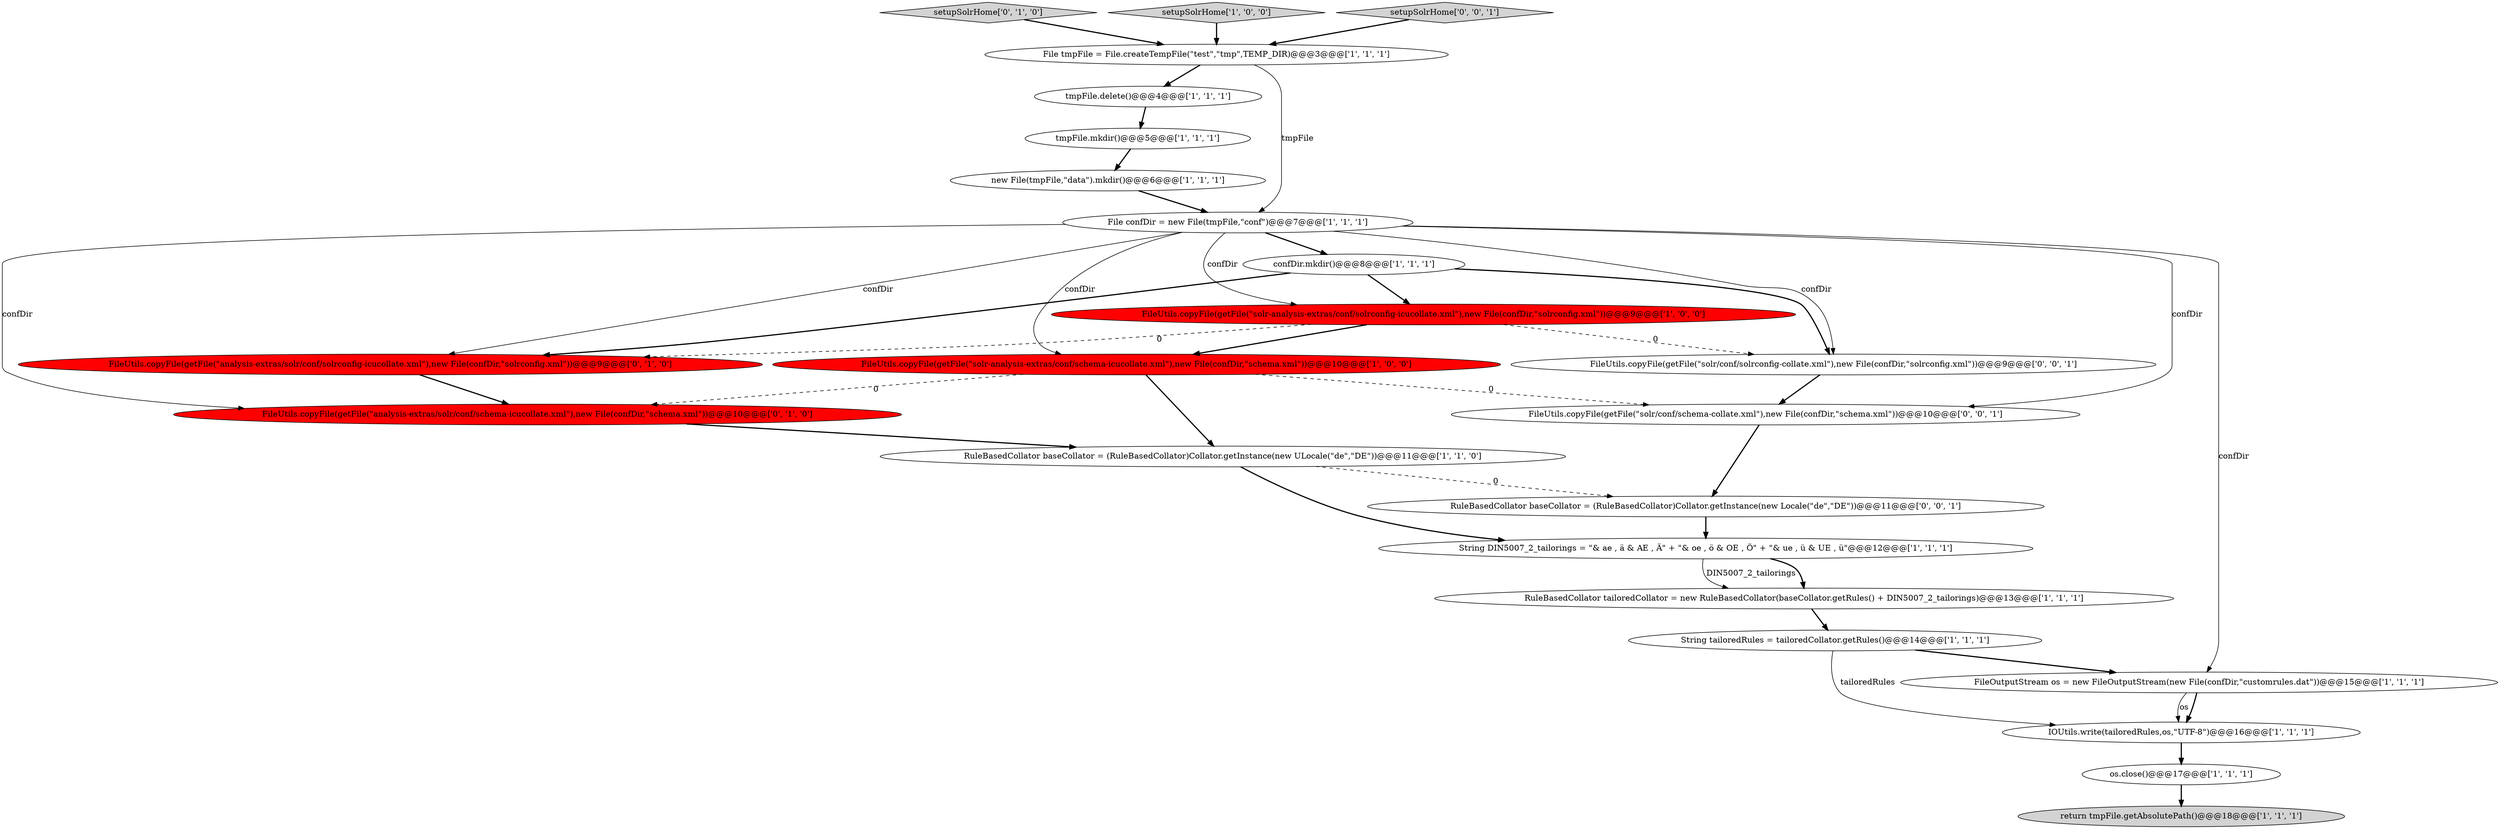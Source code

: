 digraph {
19 [style = filled, label = "FileUtils.copyFile(getFile(\"analysis-extras/solr/conf/solrconfig-icucollate.xml\"),new File(confDir,\"solrconfig.xml\"))@@@9@@@['0', '1', '0']", fillcolor = red, shape = ellipse image = "AAA1AAABBB2BBB"];
20 [style = filled, label = "FileUtils.copyFile(getFile(\"solr/conf/schema-collate.xml\"),new File(confDir,\"schema.xml\"))@@@10@@@['0', '0', '1']", fillcolor = white, shape = ellipse image = "AAA0AAABBB3BBB"];
15 [style = filled, label = "os.close()@@@17@@@['1', '1', '1']", fillcolor = white, shape = ellipse image = "AAA0AAABBB1BBB"];
13 [style = filled, label = "FileUtils.copyFile(getFile(\"solr-analysis-extras/conf/schema-icucollate.xml\"),new File(confDir,\"schema.xml\"))@@@10@@@['1', '0', '0']", fillcolor = red, shape = ellipse image = "AAA1AAABBB1BBB"];
23 [style = filled, label = "RuleBasedCollator baseCollator = (RuleBasedCollator)Collator.getInstance(new Locale(\"de\",\"DE\"))@@@11@@@['0', '0', '1']", fillcolor = white, shape = ellipse image = "AAA0AAABBB3BBB"];
12 [style = filled, label = "IOUtils.write(tailoredRules,os,\"UTF-8\")@@@16@@@['1', '1', '1']", fillcolor = white, shape = ellipse image = "AAA0AAABBB1BBB"];
17 [style = filled, label = "FileUtils.copyFile(getFile(\"analysis-extras/solr/conf/schema-icucollate.xml\"),new File(confDir,\"schema.xml\"))@@@10@@@['0', '1', '0']", fillcolor = red, shape = ellipse image = "AAA1AAABBB2BBB"];
5 [style = filled, label = "String tailoredRules = tailoredCollator.getRules()@@@14@@@['1', '1', '1']", fillcolor = white, shape = ellipse image = "AAA0AAABBB1BBB"];
7 [style = filled, label = "new File(tmpFile,\"data\").mkdir()@@@6@@@['1', '1', '1']", fillcolor = white, shape = ellipse image = "AAA0AAABBB1BBB"];
22 [style = filled, label = "FileUtils.copyFile(getFile(\"solr/conf/solrconfig-collate.xml\"),new File(confDir,\"solrconfig.xml\"))@@@9@@@['0', '0', '1']", fillcolor = white, shape = ellipse image = "AAA0AAABBB3BBB"];
18 [style = filled, label = "setupSolrHome['0', '1', '0']", fillcolor = lightgray, shape = diamond image = "AAA0AAABBB2BBB"];
1 [style = filled, label = "setupSolrHome['1', '0', '0']", fillcolor = lightgray, shape = diamond image = "AAA0AAABBB1BBB"];
10 [style = filled, label = "FileUtils.copyFile(getFile(\"solr-analysis-extras/conf/solrconfig-icucollate.xml\"),new File(confDir,\"solrconfig.xml\"))@@@9@@@['1', '0', '0']", fillcolor = red, shape = ellipse image = "AAA1AAABBB1BBB"];
21 [style = filled, label = "setupSolrHome['0', '0', '1']", fillcolor = lightgray, shape = diamond image = "AAA0AAABBB3BBB"];
11 [style = filled, label = "File confDir = new File(tmpFile,\"conf\")@@@7@@@['1', '1', '1']", fillcolor = white, shape = ellipse image = "AAA0AAABBB1BBB"];
9 [style = filled, label = "File tmpFile = File.createTempFile(\"test\",\"tmp\",TEMP_DIR)@@@3@@@['1', '1', '1']", fillcolor = white, shape = ellipse image = "AAA0AAABBB1BBB"];
6 [style = filled, label = "tmpFile.mkdir()@@@5@@@['1', '1', '1']", fillcolor = white, shape = ellipse image = "AAA0AAABBB1BBB"];
2 [style = filled, label = "confDir.mkdir()@@@8@@@['1', '1', '1']", fillcolor = white, shape = ellipse image = "AAA0AAABBB1BBB"];
8 [style = filled, label = "FileOutputStream os = new FileOutputStream(new File(confDir,\"customrules.dat\"))@@@15@@@['1', '1', '1']", fillcolor = white, shape = ellipse image = "AAA0AAABBB1BBB"];
16 [style = filled, label = "String DIN5007_2_tailorings = \"& ae , ä & AE , Ä\" + \"& oe , ö & OE , Ö\" + \"& ue , ü & UE , ü\"@@@12@@@['1', '1', '1']", fillcolor = white, shape = ellipse image = "AAA0AAABBB1BBB"];
4 [style = filled, label = "RuleBasedCollator baseCollator = (RuleBasedCollator)Collator.getInstance(new ULocale(\"de\",\"DE\"))@@@11@@@['1', '1', '0']", fillcolor = white, shape = ellipse image = "AAA0AAABBB1BBB"];
3 [style = filled, label = "tmpFile.delete()@@@4@@@['1', '1', '1']", fillcolor = white, shape = ellipse image = "AAA0AAABBB1BBB"];
0 [style = filled, label = "return tmpFile.getAbsolutePath()@@@18@@@['1', '1', '1']", fillcolor = lightgray, shape = ellipse image = "AAA0AAABBB1BBB"];
14 [style = filled, label = "RuleBasedCollator tailoredCollator = new RuleBasedCollator(baseCollator.getRules() + DIN5007_2_tailorings)@@@13@@@['1', '1', '1']", fillcolor = white, shape = ellipse image = "AAA0AAABBB1BBB"];
5->8 [style = bold, label=""];
23->16 [style = bold, label=""];
7->11 [style = bold, label=""];
2->19 [style = bold, label=""];
5->12 [style = solid, label="tailoredRules"];
11->17 [style = solid, label="confDir"];
11->8 [style = solid, label="confDir"];
10->19 [style = dashed, label="0"];
13->20 [style = dashed, label="0"];
12->15 [style = bold, label=""];
13->17 [style = dashed, label="0"];
3->6 [style = bold, label=""];
16->14 [style = solid, label="DIN5007_2_tailorings"];
19->17 [style = bold, label=""];
10->22 [style = dashed, label="0"];
2->10 [style = bold, label=""];
11->20 [style = solid, label="confDir"];
11->2 [style = bold, label=""];
1->9 [style = bold, label=""];
11->19 [style = solid, label="confDir"];
21->9 [style = bold, label=""];
20->23 [style = bold, label=""];
9->11 [style = solid, label="tmpFile"];
10->13 [style = bold, label=""];
22->20 [style = bold, label=""];
15->0 [style = bold, label=""];
11->10 [style = solid, label="confDir"];
18->9 [style = bold, label=""];
8->12 [style = bold, label=""];
9->3 [style = bold, label=""];
16->14 [style = bold, label=""];
8->12 [style = solid, label="os"];
6->7 [style = bold, label=""];
2->22 [style = bold, label=""];
11->22 [style = solid, label="confDir"];
4->23 [style = dashed, label="0"];
17->4 [style = bold, label=""];
11->13 [style = solid, label="confDir"];
4->16 [style = bold, label=""];
14->5 [style = bold, label=""];
13->4 [style = bold, label=""];
}
